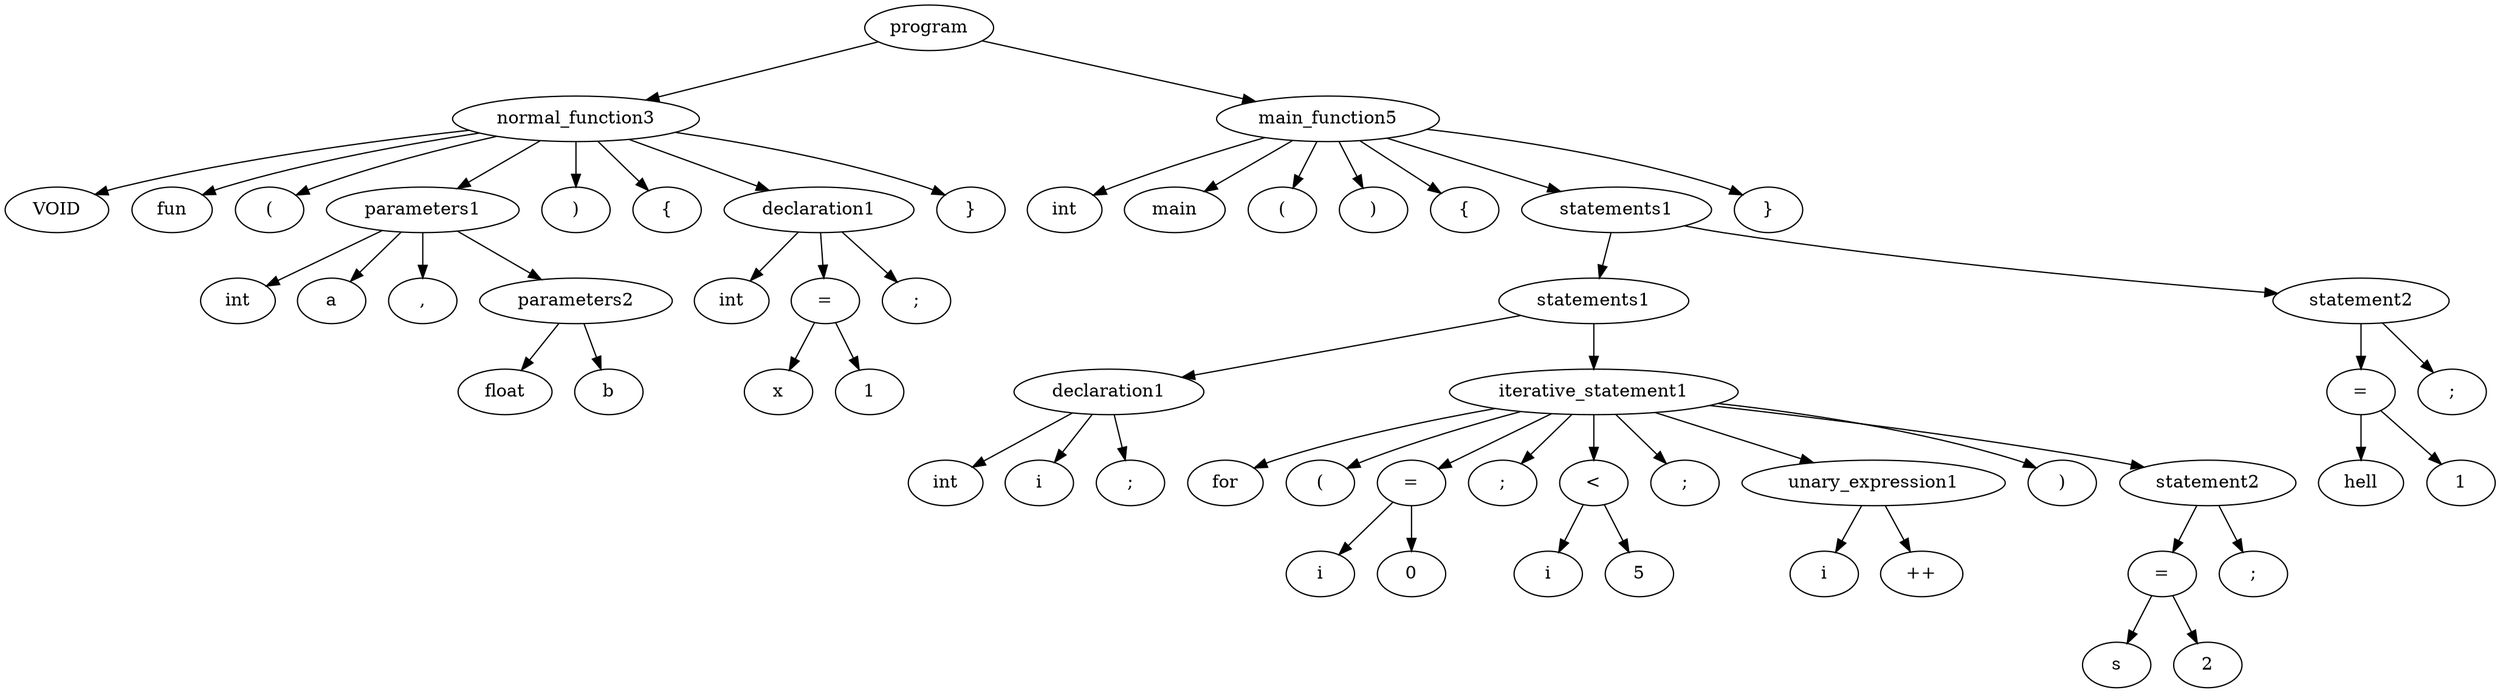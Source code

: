 strict digraph graphname {

0 [label="program"]
1 [label=" normal_function3 "]; 
0 -> 1 ; 
2 [label=" VOID "]; 
1 -> 2 ; 
3 [label=" fun "]; 
1 -> 3 ; 
4 [label=" ( "]; 
1 -> 4 ; 
5 [label=" parameters1 "]; 
1 -> 5 ; 
6 [label=" int "]; 
5 -> 6 ; 
7 [label=" a "]; 
5 -> 7 ; 
8 [label=" , "]; 
5 -> 8 ; 
9 [label=" parameters2 "]; 
5 -> 9 ; 
10 [label=" float "]; 
9 -> 10 ; 
11 [label=" b "]; 
9 -> 11 ; 
12 [label=" ) "]; 
1 -> 12 ; 
13 [label=" { "]; 
1 -> 13 ; 
14 [label=" declaration1 "]; 
1 -> 14 ; 
15 [label=" int "]; 
14 -> 15 ; 
16 [label=" = "]; 
14 -> 16 ; 
17 [label=" x "]; 
16 -> 17 ; 
18 [label=" 1 "]; 
16 -> 18 ; 
19 [label=" ; "]; 
14 -> 19 ; 
20 [label=" } "]; 
1 -> 20 ; 
21 [label=" main_function5 "]; 
0 -> 21 ; 
22 [label=" int "]; 
21 -> 22 ; 
23 [label=" main "]; 
21 -> 23 ; 
24 [label=" ( "]; 
21 -> 24 ; 
25 [label=" ) "]; 
21 -> 25 ; 
26 [label=" { "]; 
21 -> 26 ; 
27 [label=" statements1 "]; 
21 -> 27 ; 
28 [label=" statements1 "]; 
27 -> 28 ; 
29 [label=" declaration1 "]; 
28 -> 29 ; 
30 [label=" int "]; 
29 -> 30 ; 
31 [label=" i "]; 
29 -> 31 ; 
32 [label=" ; "]; 
29 -> 32 ; 
33 [label=" iterative_statement1 "]; 
28 -> 33 ; 
34 [label=" for "]; 
33 -> 34 ; 
35 [label=" ( "]; 
33 -> 35 ; 
36 [label=" = "]; 
33 -> 36 ; 
37 [label=" i "]; 
36 -> 37 ; 
38 [label=" 0 "]; 
36 -> 38 ; 
39 [label=" ; "]; 
33 -> 39 ; 
40 [label=" < "]; 
33 -> 40 ; 
41 [label=" i "]; 
40 -> 41 ; 
42 [label=" 5 "]; 
40 -> 42 ; 
43 [label=" ; "]; 
33 -> 43 ; 
44 [label=" unary_expression1 "]; 
33 -> 44 ; 
45 [label=" i "]; 
44 -> 45 ; 
46 [label=" ++ "]; 
44 -> 46 ; 
47 [label=" ) "]; 
33 -> 47 ; 
48 [label=" statement2 "]; 
33 -> 48 ; 
49 [label=" = "]; 
48 -> 49 ; 
50 [label=" s "]; 
49 -> 50 ; 
51 [label=" 2 "]; 
49 -> 51 ; 
52 [label=" ; "]; 
48 -> 52 ; 
53 [label=" statement2 "]; 
27 -> 53 ; 
54 [label=" = "]; 
53 -> 54 ; 
55 [label=" hell "]; 
54 -> 55 ; 
56 [label=" 1 "]; 
54 -> 56 ; 
57 [label=" ; "]; 
53 -> 57 ; 
58 [label=" } "]; 
21 -> 58 ; 


}